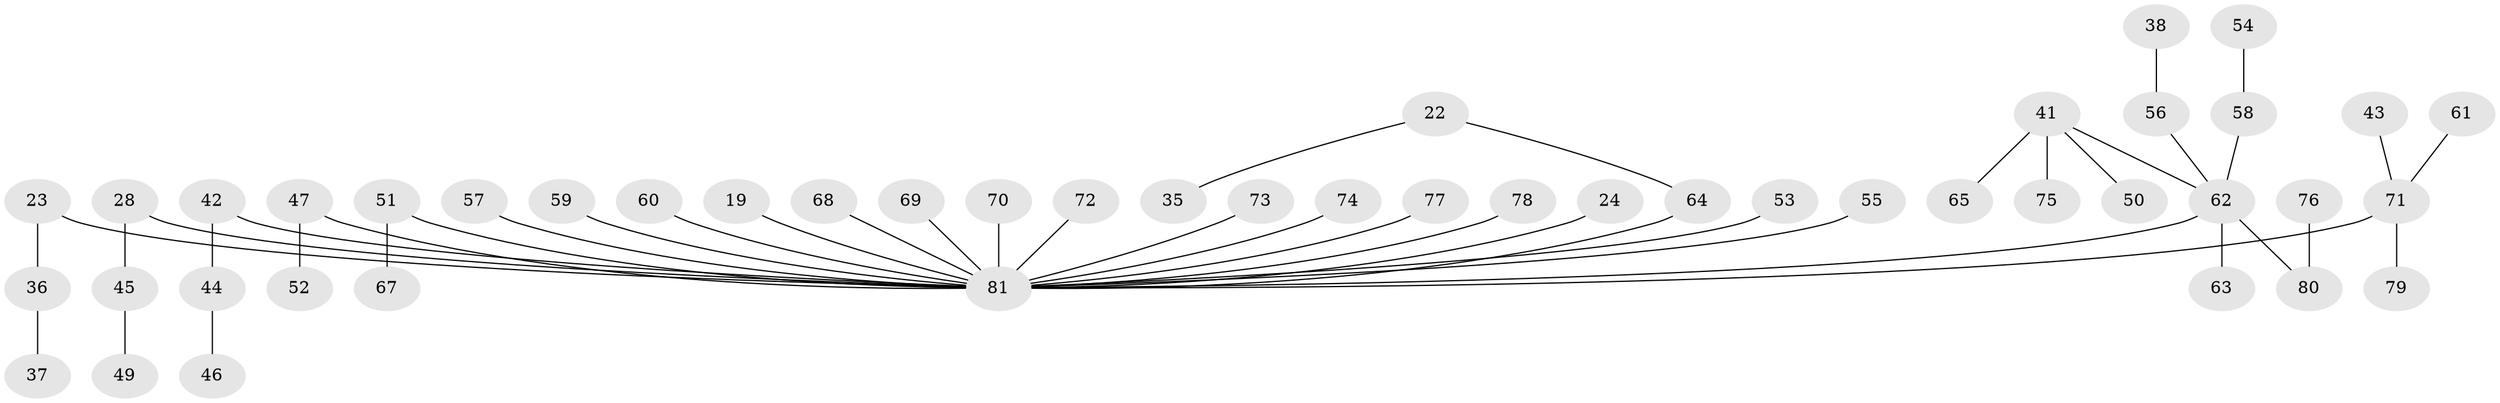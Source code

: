 // original degree distribution, {7: 0.012345679012345678, 3: 0.13580246913580246, 5: 0.04938271604938271, 4: 0.06172839506172839, 2: 0.24691358024691357, 1: 0.49382716049382713}
// Generated by graph-tools (version 1.1) at 2025/56/03/04/25 21:56:08]
// undirected, 48 vertices, 47 edges
graph export_dot {
graph [start="1"]
  node [color=gray90,style=filled];
  19;
  22;
  23;
  24;
  28;
  35;
  36;
  37;
  38;
  41;
  42;
  43;
  44;
  45;
  46;
  47;
  49;
  50;
  51;
  52;
  53;
  54;
  55;
  56 [super="+27"];
  57;
  58 [super="+40"];
  59;
  60;
  61;
  62 [super="+32"];
  63;
  64 [super="+10"];
  65;
  67;
  68;
  69;
  70;
  71 [super="+39"];
  72;
  73;
  74;
  75;
  76;
  77;
  78;
  79;
  80 [super="+48"];
  81 [super="+1+2+3+8+12+6+11+17+18+7+20+14+29+66+15"];
  19 -- 81;
  22 -- 35;
  22 -- 64;
  23 -- 36;
  23 -- 81;
  24 -- 81;
  28 -- 45;
  28 -- 81;
  36 -- 37;
  38 -- 56;
  41 -- 50;
  41 -- 65;
  41 -- 75;
  41 -- 62;
  42 -- 44;
  42 -- 81;
  43 -- 71;
  44 -- 46;
  45 -- 49;
  47 -- 52;
  47 -- 81;
  51 -- 67;
  51 -- 81;
  53 -- 81;
  54 -- 58;
  55 -- 81;
  56 -- 62;
  57 -- 81;
  58 -- 62;
  59 -- 81;
  60 -- 81;
  61 -- 71;
  62 -- 81;
  62 -- 63;
  62 -- 80;
  64 -- 81;
  68 -- 81;
  69 -- 81;
  70 -- 81;
  71 -- 81;
  71 -- 79;
  72 -- 81;
  73 -- 81;
  74 -- 81;
  76 -- 80;
  77 -- 81;
  78 -- 81;
}

